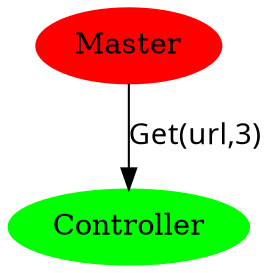 digraph p1 {
  Master [style=filled, color="red"]
  Controller [style=filled, color="green"]

  Master -> Controller [label="Get(url,3)", fontname="Marlett"]
}

digraph p2 {
  Master [style=filled, color="red"]
  Controller [style=filled, color="green"]
  "Getter" [label="Get(url, 2)", fontsize="8", shape="circle", style="filled", color="#40e0d0"]

  Master -> Controller [label="Get(url,3)", fontname="Marlett"]
  Controller -> "Getter" [label="<create>"]  
}

digraph p3 {
  Master [style=filled, color="red"]
  Controller [style=filled, color="green"]
  "Getter" [label="Get(url, 2)", fontsize="8", shape="circle", style="filled", color="#40e0d0"]
  "Getter-1" [label="Get(url-1, 1)", fontsize="8", shape="circle", style="filled", color="#40e0f0"]

  Master -> Controller [label="Get(url,3)", fontname="Marlett"]
  Controller -> "Getter"
  "Getter" -> Controller [label="Get(url-1, 2)", fontname="Marlett"]
  Controller -> "Getter-1" [label="<create>"]
}

digraph p4 {
  Master [style=filled, color="red"]
  Controller [style=filled, color="green"]
  "Getter" [label="Get(url, 2)", fontsize="8", shape="circle", style="filled", color="#40e0d0"]
  "Getter-1" [label="Get(url-1, 1)", fontsize="8", shape="circle", style="filled", color="#40e0f0"]
  "Getter-2" [label="Get(url-2, 1)", fontsize="8", shape="circle", style="filled", color="#40e0f0"]

  Master -> Controller [label="Get(url,3)", fontname="Marlett"]
  Controller -> "Getter"
  "Getter" -> Controller [label="Get(url-2, 2)", fontname="Marlett"]
  Controller -> "Getter-1"
  Controller -> "Getter-2" [label="<create>"]
}

digraph p4 {
  Master [style=filled, color="red"]
  Controller [style=filled, color="green"]
  "Getter" [label="Get(url, 2)", fontsize="8", shape="circle", style="filled", color="#40e0d0"]
  "Getter-1" [label="Get(url-1, 1)", fontsize="8", shape="circle", style="filled", color="#40e0f0"]
  "Getter-2" [label="Get(url-2, 1)", fontsize="8", shape="circle", style="filled", color="#40e0f0"]

  Master -> Controller [label="Get(url,3)", fontname="Marlett"]
  Controller -> "Getter"
  "Getter" -> Controller [label="Done", color="red", fontname="Marlett"]
  Controller -> "Getter-1"
  Controller -> "Getter-2"
}

digraph p5 {
  Master [style=filled, color="red"]
  Controller [style=filled, color="green"]
  "Getter-1" [label="Get(url-1, 1)", fontsize="8", shape="circle", style="filled", color="#40e0f0"]
  "Getter-2" [label="Get(url-2, 1)", fontsize="8", shape="circle", style="filled", color="#40e0f0"]

  Master -> Controller [label="Get(url,3)", fontname="Marlett"]
  Controller -> "Getter-1"
  Controller -> "Getter-2"
}

digraph p5 {
  Master [style=filled, color="red"]
  Controller [style=filled, color="green"]
  "Getter-1" [label="Get(url-1, 1)", fontsize="8", shape="circle", style="filled", color="#40e0f0"]
  "Getter-2" [label="Get(url-2, 1)", fontsize="8", shape="circle", style="filled", color="#40e0f0"]
  "Getter-1-1" [label="Get(url-1-1, 0)", fontsize="7", shape="circle", style="filled", color="#40e100"]
  "Getter-1-2" [label="Get(url-1-2, 0)", fontsize="7", shape="circle", style="filled", color="#40e100"]
  "Getter-2-1" [label="Get(url-2-1, 0)", fontsize="7", shape="circle", style="filled", color="#40e100"]
  "Getter-2-2" [label="Get(url-2-1, 0)", fontsize="7", shape="circle", style="filled", color="#40e100"]
  
  Master -> Controller [label="Get(url,3)", fontname="Marlett"]
  Controller -> "Getter-1"
  Controller -> "Getter-2"
  Controller -> "Getter-1-1" [label="<create>"]
  Controller -> "Getter-1-2" [label="<create>"]
  Controller -> "Getter-2-1" [label="<create>"]
  Controller -> "Getter-2-2" [label="<create>"]  
}

digraph p6 {
  Master [style=filled, color="red"]
  Controller [style=filled, color="green"]
  "Getter-1" [label="Get(url-1, 1)", fontsize="8", shape="circle", style="filled", color="#40e0f0"]
  "Getter-2" [label="Get(url-2, 1)", fontsize="8", shape="circle", style="filled", color="#40e0f0"]
  "Getter-1-1" [label="Get(url-1-1, 0)", fontsize="7", shape="circle", style="filled", color="#40e100"]
  "Getter-1-2" [label="Get(url-1-2, 0)", fontsize="7", shape="circle", style="filled", color="#40e100"]
  "Getter-2-1" [label="Get(url-2-1, 0)", fontsize="7", shape="circle", style="filled", color="#40e100"]
  "Getter-2-2" [label="Get(url-2-1, 0)", fontsize="7", shape="circle", style="filled", color="#40e100"]
  
  Master -> Controller [label="Get(url,3)", fontname="Marlett"]
  Controller -> "Getter-1"
  "Getter-1" -> Controller [label="Done", color="red"]
  Controller -> "Getter-2"
  "Getter-2" -> Controller [label="Done", color="red"]
  Controller -> "Getter-1-1"
  Controller -> "Getter-1-2"
  Controller -> "Getter-2-1"
  Controller -> "Getter-2-2"
}

digraph p7 {
  Master [style=filled, color="red"]
  Controller [style=filled, color="green"]
  "Getter-1-1" [label="Get(url-1-1, 0)", fontsize="7", shape="circle", style="filled", color="#40e100"]
  "Getter-1-2" [label="Get(url-1-2, 0)", fontsize="7", shape="circle", style="filled", color="#40e100"]
  "Getter-2-1" [label="Get(url-2-1, 0)", fontsize="7", shape="circle", style="filled", color="#40e100"]
  "Getter-2-2" [label="Get(url-2-1, 0)", fontsize="7", shape="circle", style="filled", color="#40e100"]
  
  Master -> Controller [label="Get(url,3)", fontname="Marlett"]
  Controller -> "Getter-1-1"
  Controller -> "Getter-1-2"
  Controller -> "Getter-2-1"
  Controller -> "Getter-2-2"
}

digraph p8 {
  Master [style=filled, color="red"]
  Controller [style=filled, color="green"]
  "Getter-1-1" [label="Get(url-1-1, 0)", fontsize="7", shape="circle", style="filled", color="#40e100"]
  "Getter-1-2" [label="Get(url-1-2, 0)", fontsize="7", shape="circle", style="filled", color="#40e100"]
  "Getter-2-1" [label="Get(url-2-1, 0)", fontsize="7", shape="circle", style="filled", color="#40e100"]
  "Getter-2-2" [label="Get(url-2-1, 0)", fontsize="7", shape="circle", style="filled", color="#40e100"]
  
  Master -> Controller [label="Get(url,3)", fontname="Marlett"]
  Controller -> "Getter-1-1"
  "Getter-1-1" -> Controller [label="Get(url-1-1-1, 0)"]
  Controller -> "Getter-1-2"
  "Getter-1-2" -> Controller [label="Get(url-1-2-1, 0)"]
  Controller -> "Getter-2-1"
  "Getter-2-1" -> Controller [label="Get(url-2-1-1, 0)"]
  Controller -> "Getter-2-2"
  "Getter-2-2" -> Controller [label="Get(url-2-2-1, 0)"]  
}

digraph p9 {
  Master [style=filled, color="red"]
  Controller [style=filled, color="green"]
  "Getter-1-1" [label="Get(url-1-1, 0)", fontsize="7", shape="circle", style="filled", color="#40e100"]
  "Getter-1-2" [label="Get(url-1-2, 0)", fontsize="7", shape="circle", style="filled", color="#40e100"]
  "Getter-2-1" [label="Get(url-2-1, 0)", fontsize="7", shape="circle", style="filled", color="#40e100"]
  "Getter-2-2" [label="Get(url-2-1, 0)", fontsize="7", shape="circle", style="filled", color="#40e100"]
  
  Master -> Controller [label="Get(url,3)", fontname="Marlett"]
  Controller -> "Getter-1-1"
  "Getter-1-1" -> Controller [label="Done", color="red"]
  Controller -> "Getter-1-2"
  "Getter-1-2" -> Controller [label="Done", color="red"]
  Controller -> "Getter-2-1"
  "Getter-2-1" -> Controller [label="Done", color="red"]
  Controller -> "Getter-2-2"
  "Getter-2-2" -> Controller [label="Done", color="red"]
}

digraph p10 {
  rankdir="BT"

  Master [style=filled, color="red"]
  Controller [style=filled, color="green"]
  
  //Master -> Controller [label="Get(url,3)", fontname="Marlett"]
  Controller -> Master [label="Result(url, {url-1, url-2, url-1-1, ...})", fontname="Marlett"]
}

